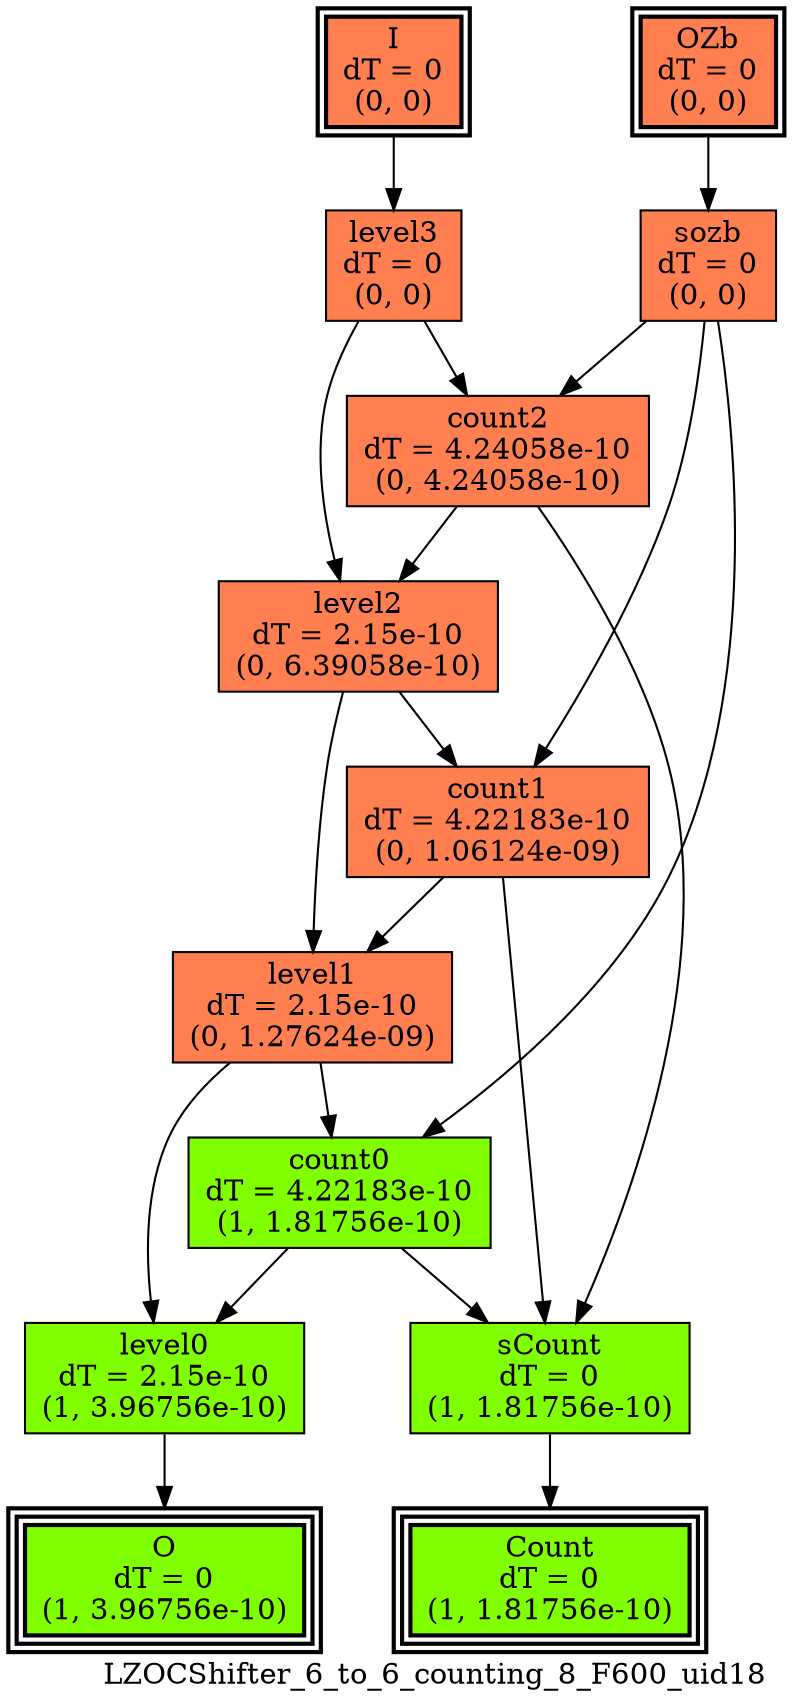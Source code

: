 digraph LZOCShifter_6_to_6_counting_8_F600_uid18
{
	//graph drawing options
	label=LZOCShifter_6_to_6_counting_8_F600_uid18;
	labelloc=bottom;
	labeljust=right;
	ratio=auto;
	nodesep=0.25;
	ranksep=0.5;

	//input/output signals of operator LZOCShifter_6_to_6_counting_8_F600_uid18
	I__LZOCShifter_6_to_6_counting_8_F600_uid18 [ label="I\ndT = 0\n(0, 0)", shape=box, color=black, style="bold, filled", fillcolor=coral, peripheries=2 ];
	OZb__LZOCShifter_6_to_6_counting_8_F600_uid18 [ label="OZb\ndT = 0\n(0, 0)", shape=box, color=black, style="bold, filled", fillcolor=coral, peripheries=2 ];
	Count__LZOCShifter_6_to_6_counting_8_F600_uid18 [ label="Count\ndT = 0\n(1, 1.81756e-10)", shape=box, color=black, style="bold, filled", fillcolor=chartreuse, peripheries=3 ];
	O__LZOCShifter_6_to_6_counting_8_F600_uid18 [ label="O\ndT = 0\n(1, 3.96756e-10)", shape=box, color=black, style="bold, filled", fillcolor=chartreuse, peripheries=3 ];
	{rank=same I__LZOCShifter_6_to_6_counting_8_F600_uid18, OZb__LZOCShifter_6_to_6_counting_8_F600_uid18};
	{rank=same Count__LZOCShifter_6_to_6_counting_8_F600_uid18, O__LZOCShifter_6_to_6_counting_8_F600_uid18};
	//internal signals of operator LZOCShifter_6_to_6_counting_8_F600_uid18
	level3__LZOCShifter_6_to_6_counting_8_F600_uid18 [ label="level3\ndT = 0\n(0, 0)", shape=box, color=black, style=filled, fillcolor=coral, peripheries=1 ];
	sozb__LZOCShifter_6_to_6_counting_8_F600_uid18 [ label="sozb\ndT = 0\n(0, 0)", shape=box, color=black, style=filled, fillcolor=coral, peripheries=1 ];
	count2__LZOCShifter_6_to_6_counting_8_F600_uid18 [ label="count2\ndT = 4.24058e-10\n(0, 4.24058e-10)", shape=box, color=black, style=filled, fillcolor=coral, peripheries=1 ];
	level2__LZOCShifter_6_to_6_counting_8_F600_uid18 [ label="level2\ndT = 2.15e-10\n(0, 6.39058e-10)", shape=box, color=black, style=filled, fillcolor=coral, peripheries=1 ];
	count1__LZOCShifter_6_to_6_counting_8_F600_uid18 [ label="count1\ndT = 4.22183e-10\n(0, 1.06124e-09)", shape=box, color=black, style=filled, fillcolor=coral, peripheries=1 ];
	level1__LZOCShifter_6_to_6_counting_8_F600_uid18 [ label="level1\ndT = 2.15e-10\n(0, 1.27624e-09)", shape=box, color=black, style=filled, fillcolor=coral, peripheries=1 ];
	count0__LZOCShifter_6_to_6_counting_8_F600_uid18 [ label="count0\ndT = 4.22183e-10\n(1, 1.81756e-10)", shape=box, color=black, style=filled, fillcolor=chartreuse, peripheries=1 ];
	level0__LZOCShifter_6_to_6_counting_8_F600_uid18 [ label="level0\ndT = 2.15e-10\n(1, 3.96756e-10)", shape=box, color=black, style=filled, fillcolor=chartreuse, peripheries=1 ];
	sCount__LZOCShifter_6_to_6_counting_8_F600_uid18 [ label="sCount\ndT = 0\n(1, 1.81756e-10)", shape=box, color=black, style=filled, fillcolor=chartreuse, peripheries=1 ];

	//subcomponents of operator LZOCShifter_6_to_6_counting_8_F600_uid18

	//input and internal signal connections of operator LZOCShifter_6_to_6_counting_8_F600_uid18
	I__LZOCShifter_6_to_6_counting_8_F600_uid18 -> level3__LZOCShifter_6_to_6_counting_8_F600_uid18 [ arrowhead=normal, arrowsize=1.0, arrowtail=normal, color=black, dir=forward  ];
	OZb__LZOCShifter_6_to_6_counting_8_F600_uid18 -> sozb__LZOCShifter_6_to_6_counting_8_F600_uid18 [ arrowhead=normal, arrowsize=1.0, arrowtail=normal, color=black, dir=forward  ];
	level3__LZOCShifter_6_to_6_counting_8_F600_uid18 -> count2__LZOCShifter_6_to_6_counting_8_F600_uid18 [ arrowhead=normal, arrowsize=1.0, arrowtail=normal, color=black, dir=forward  ];
	level3__LZOCShifter_6_to_6_counting_8_F600_uid18 -> level2__LZOCShifter_6_to_6_counting_8_F600_uid18 [ arrowhead=normal, arrowsize=1.0, arrowtail=normal, color=black, dir=forward  ];
	sozb__LZOCShifter_6_to_6_counting_8_F600_uid18 -> count2__LZOCShifter_6_to_6_counting_8_F600_uid18 [ arrowhead=normal, arrowsize=1.0, arrowtail=normal, color=black, dir=forward  ];
	sozb__LZOCShifter_6_to_6_counting_8_F600_uid18 -> count1__LZOCShifter_6_to_6_counting_8_F600_uid18 [ arrowhead=normal, arrowsize=1.0, arrowtail=normal, color=black, dir=forward  ];
	sozb__LZOCShifter_6_to_6_counting_8_F600_uid18 -> count0__LZOCShifter_6_to_6_counting_8_F600_uid18 [ arrowhead=normal, arrowsize=1.0, arrowtail=normal, color=black, dir=forward  ];
	count2__LZOCShifter_6_to_6_counting_8_F600_uid18 -> level2__LZOCShifter_6_to_6_counting_8_F600_uid18 [ arrowhead=normal, arrowsize=1.0, arrowtail=normal, color=black, dir=forward  ];
	count2__LZOCShifter_6_to_6_counting_8_F600_uid18 -> sCount__LZOCShifter_6_to_6_counting_8_F600_uid18 [ arrowhead=normal, arrowsize=1.0, arrowtail=normal, color=black, dir=forward  ];
	level2__LZOCShifter_6_to_6_counting_8_F600_uid18 -> count1__LZOCShifter_6_to_6_counting_8_F600_uid18 [ arrowhead=normal, arrowsize=1.0, arrowtail=normal, color=black, dir=forward  ];
	level2__LZOCShifter_6_to_6_counting_8_F600_uid18 -> level1__LZOCShifter_6_to_6_counting_8_F600_uid18 [ arrowhead=normal, arrowsize=1.0, arrowtail=normal, color=black, dir=forward  ];
	count1__LZOCShifter_6_to_6_counting_8_F600_uid18 -> level1__LZOCShifter_6_to_6_counting_8_F600_uid18 [ arrowhead=normal, arrowsize=1.0, arrowtail=normal, color=black, dir=forward  ];
	count1__LZOCShifter_6_to_6_counting_8_F600_uid18 -> sCount__LZOCShifter_6_to_6_counting_8_F600_uid18 [ arrowhead=normal, arrowsize=1.0, arrowtail=normal, color=black, dir=forward  ];
	level1__LZOCShifter_6_to_6_counting_8_F600_uid18 -> count0__LZOCShifter_6_to_6_counting_8_F600_uid18 [ arrowhead=normal, arrowsize=1.0, arrowtail=normal, color=black, dir=forward  ];
	level1__LZOCShifter_6_to_6_counting_8_F600_uid18 -> level0__LZOCShifter_6_to_6_counting_8_F600_uid18 [ arrowhead=normal, arrowsize=1.0, arrowtail=normal, color=black, dir=forward  ];
	count0__LZOCShifter_6_to_6_counting_8_F600_uid18 -> level0__LZOCShifter_6_to_6_counting_8_F600_uid18 [ arrowhead=normal, arrowsize=1.0, arrowtail=normal, color=black, dir=forward  ];
	count0__LZOCShifter_6_to_6_counting_8_F600_uid18 -> sCount__LZOCShifter_6_to_6_counting_8_F600_uid18 [ arrowhead=normal, arrowsize=1.0, arrowtail=normal, color=black, dir=forward  ];
	level0__LZOCShifter_6_to_6_counting_8_F600_uid18 -> O__LZOCShifter_6_to_6_counting_8_F600_uid18 [ arrowhead=normal, arrowsize=1.0, arrowtail=normal, color=black, dir=forward  ];
	sCount__LZOCShifter_6_to_6_counting_8_F600_uid18 -> Count__LZOCShifter_6_to_6_counting_8_F600_uid18 [ arrowhead=normal, arrowsize=1.0, arrowtail=normal, color=black, dir=forward  ];
}


